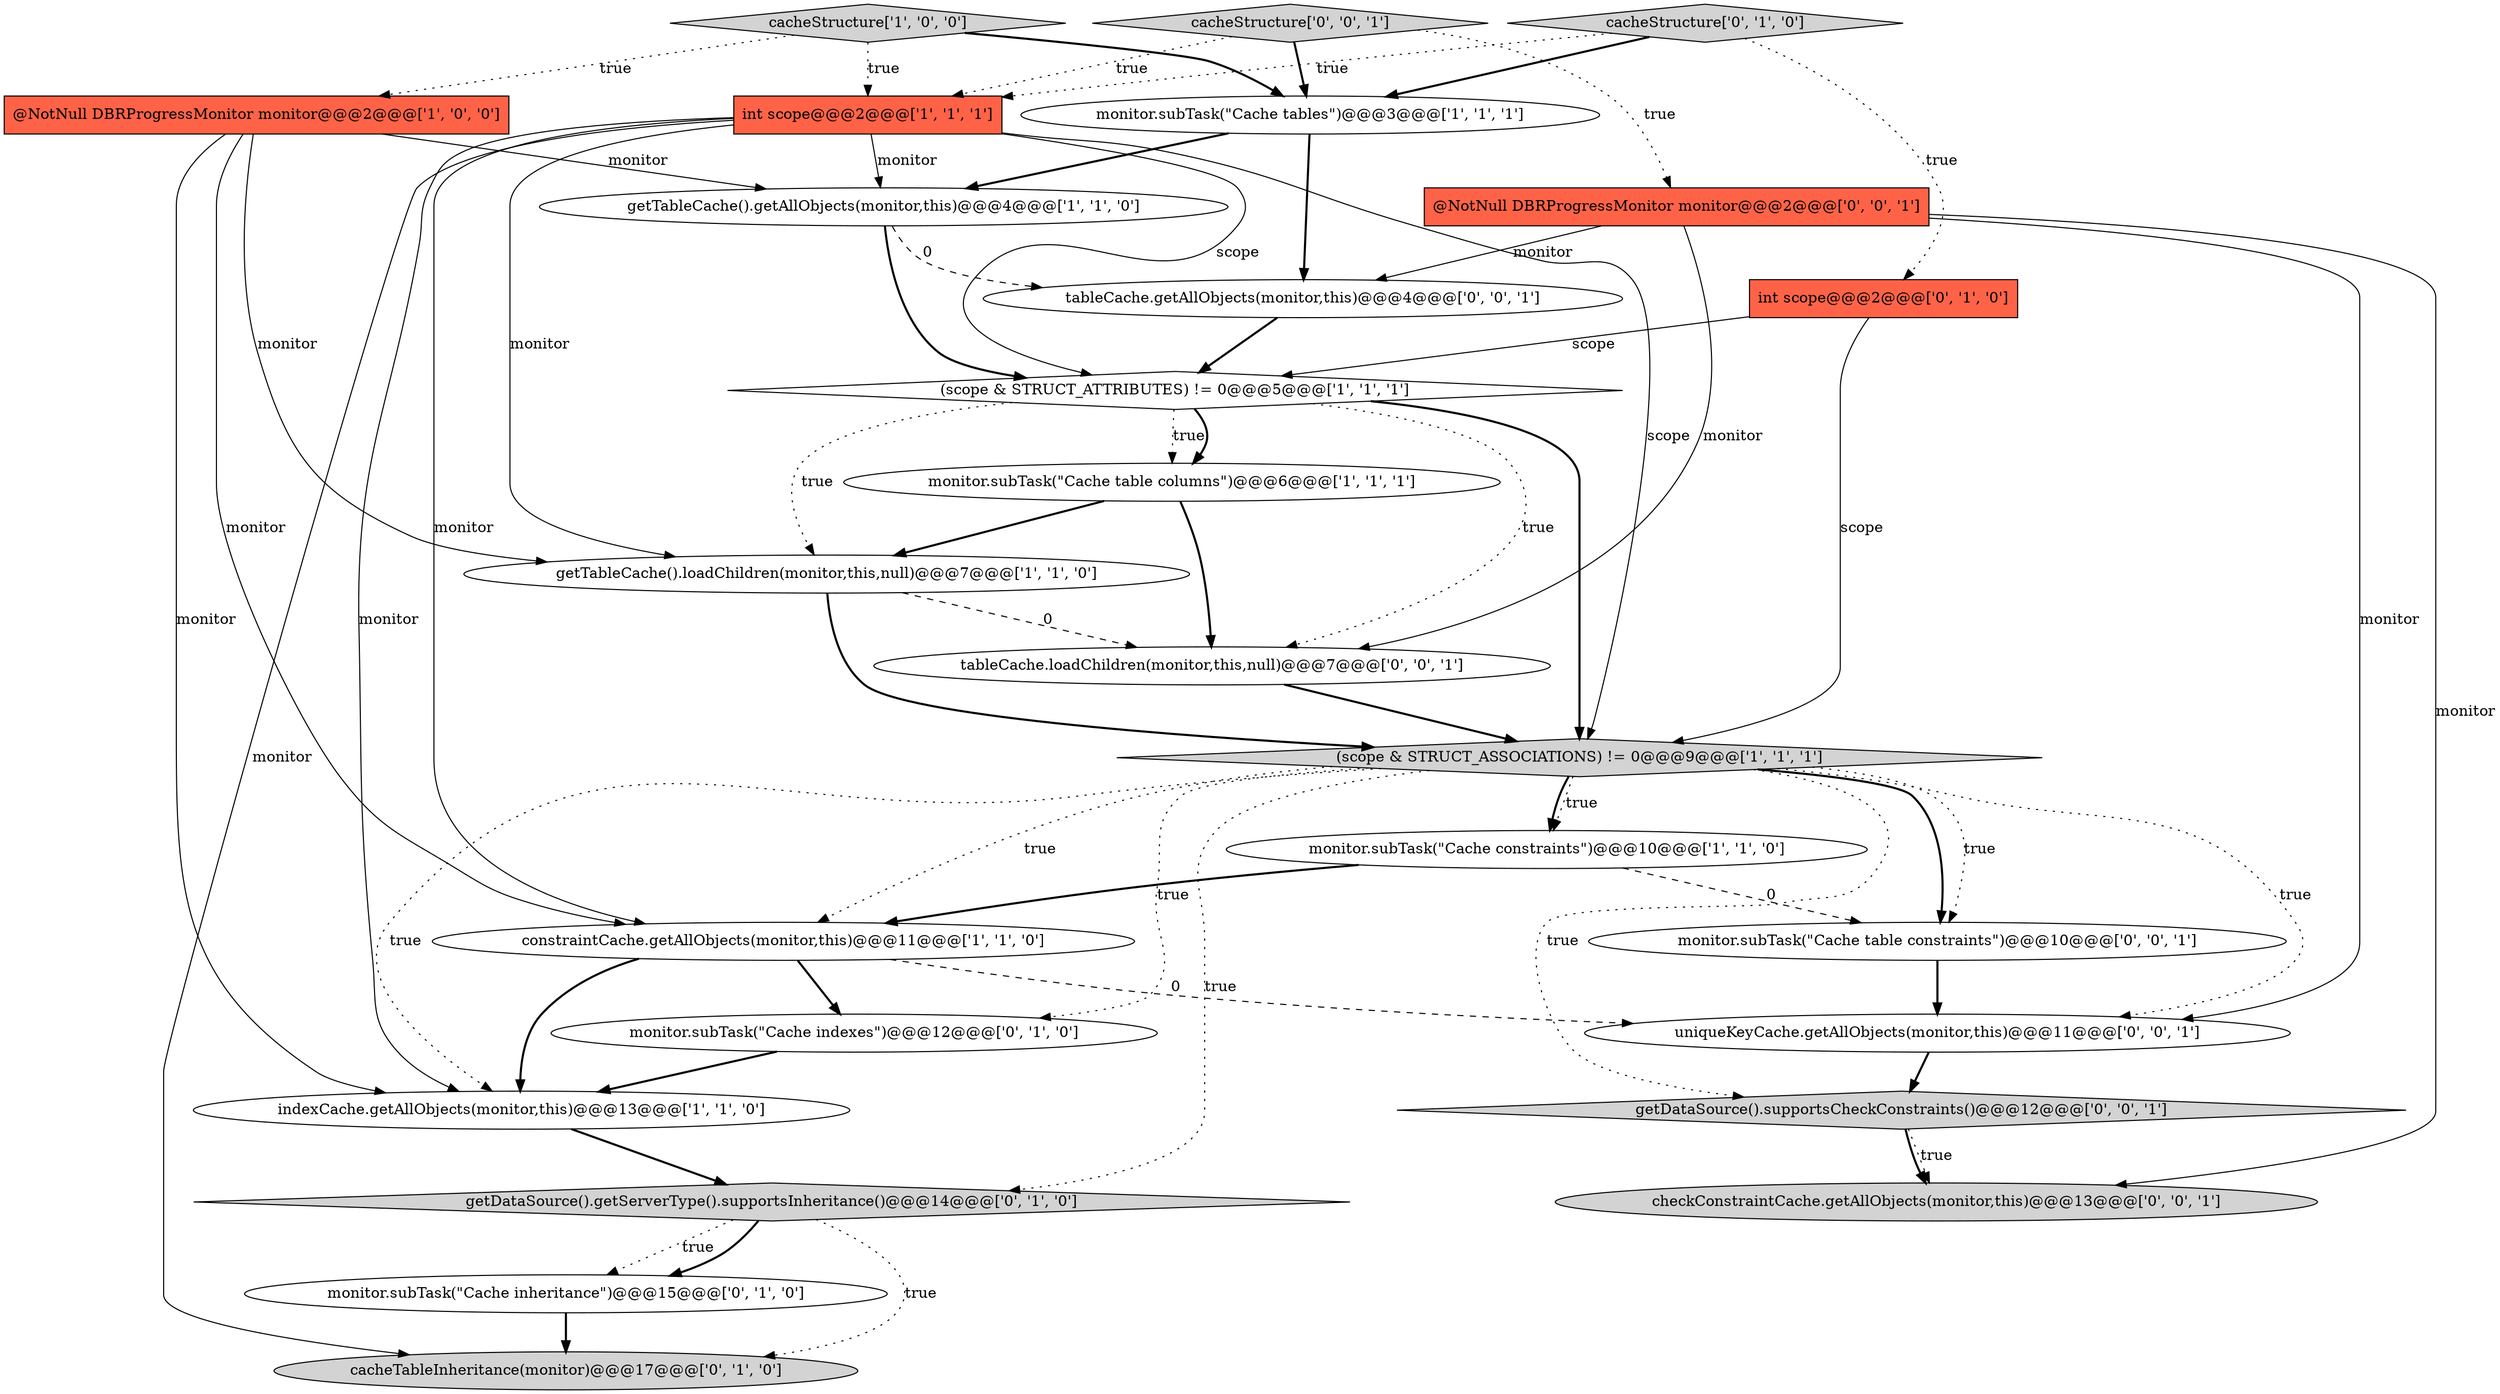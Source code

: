 digraph {
10 [style = filled, label = "monitor.subTask(\"Cache table columns\")@@@6@@@['1', '1', '1']", fillcolor = white, shape = ellipse image = "AAA0AAABBB1BBB"];
23 [style = filled, label = "@NotNull DBRProgressMonitor monitor@@@2@@@['0', '0', '1']", fillcolor = tomato, shape = box image = "AAA0AAABBB3BBB"];
5 [style = filled, label = "(scope & STRUCT_ASSOCIATIONS) != 0@@@9@@@['1', '1', '1']", fillcolor = lightgray, shape = diamond image = "AAA0AAABBB1BBB"];
11 [style = filled, label = "getTableCache().loadChildren(monitor,this,null)@@@7@@@['1', '1', '0']", fillcolor = white, shape = ellipse image = "AAA0AAABBB1BBB"];
25 [style = filled, label = "uniqueKeyCache.getAllObjects(monitor,this)@@@11@@@['0', '0', '1']", fillcolor = white, shape = ellipse image = "AAA0AAABBB3BBB"];
6 [style = filled, label = "monitor.subTask(\"Cache constraints\")@@@10@@@['1', '1', '0']", fillcolor = white, shape = ellipse image = "AAA0AAABBB1BBB"];
17 [style = filled, label = "getDataSource().getServerType().supportsInheritance()@@@14@@@['0', '1', '0']", fillcolor = lightgray, shape = diamond image = "AAA1AAABBB2BBB"];
0 [style = filled, label = "(scope & STRUCT_ATTRIBUTES) != 0@@@5@@@['1', '1', '1']", fillcolor = white, shape = diamond image = "AAA0AAABBB1BBB"];
7 [style = filled, label = "getTableCache().getAllObjects(monitor,this)@@@4@@@['1', '1', '0']", fillcolor = white, shape = ellipse image = "AAA0AAABBB1BBB"];
13 [style = filled, label = "cacheTableInheritance(monitor)@@@17@@@['0', '1', '0']", fillcolor = lightgray, shape = ellipse image = "AAA1AAABBB2BBB"];
15 [style = filled, label = "cacheStructure['0', '1', '0']", fillcolor = lightgray, shape = diamond image = "AAA0AAABBB2BBB"];
3 [style = filled, label = "cacheStructure['1', '0', '0']", fillcolor = lightgray, shape = diamond image = "AAA0AAABBB1BBB"];
12 [style = filled, label = "monitor.subTask(\"Cache indexes\")@@@12@@@['0', '1', '0']", fillcolor = white, shape = ellipse image = "AAA1AAABBB2BBB"];
24 [style = filled, label = "monitor.subTask(\"Cache table constraints\")@@@10@@@['0', '0', '1']", fillcolor = white, shape = ellipse image = "AAA0AAABBB3BBB"];
8 [style = filled, label = "int scope@@@2@@@['1', '1', '1']", fillcolor = tomato, shape = box image = "AAA0AAABBB1BBB"];
18 [style = filled, label = "cacheStructure['0', '0', '1']", fillcolor = lightgray, shape = diamond image = "AAA0AAABBB3BBB"];
20 [style = filled, label = "tableCache.loadChildren(monitor,this,null)@@@7@@@['0', '0', '1']", fillcolor = white, shape = ellipse image = "AAA0AAABBB3BBB"];
16 [style = filled, label = "int scope@@@2@@@['0', '1', '0']", fillcolor = tomato, shape = box image = "AAA0AAABBB2BBB"];
4 [style = filled, label = "monitor.subTask(\"Cache tables\")@@@3@@@['1', '1', '1']", fillcolor = white, shape = ellipse image = "AAA0AAABBB1BBB"];
2 [style = filled, label = "indexCache.getAllObjects(monitor,this)@@@13@@@['1', '1', '0']", fillcolor = white, shape = ellipse image = "AAA0AAABBB1BBB"];
22 [style = filled, label = "tableCache.getAllObjects(monitor,this)@@@4@@@['0', '0', '1']", fillcolor = white, shape = ellipse image = "AAA0AAABBB3BBB"];
1 [style = filled, label = "@NotNull DBRProgressMonitor monitor@@@2@@@['1', '0', '0']", fillcolor = tomato, shape = box image = "AAA0AAABBB1BBB"];
19 [style = filled, label = "checkConstraintCache.getAllObjects(monitor,this)@@@13@@@['0', '0', '1']", fillcolor = lightgray, shape = ellipse image = "AAA0AAABBB3BBB"];
9 [style = filled, label = "constraintCache.getAllObjects(monitor,this)@@@11@@@['1', '1', '0']", fillcolor = white, shape = ellipse image = "AAA0AAABBB1BBB"];
21 [style = filled, label = "getDataSource().supportsCheckConstraints()@@@12@@@['0', '0', '1']", fillcolor = lightgray, shape = diamond image = "AAA0AAABBB3BBB"];
14 [style = filled, label = "monitor.subTask(\"Cache inheritance\")@@@15@@@['0', '1', '0']", fillcolor = white, shape = ellipse image = "AAA1AAABBB2BBB"];
0->10 [style = dotted, label="true"];
10->20 [style = bold, label=""];
5->17 [style = dotted, label="true"];
1->11 [style = solid, label="monitor"];
17->14 [style = dotted, label="true"];
4->7 [style = bold, label=""];
11->20 [style = dashed, label="0"];
18->4 [style = bold, label=""];
1->7 [style = solid, label="monitor"];
3->1 [style = dotted, label="true"];
22->0 [style = bold, label=""];
5->9 [style = dotted, label="true"];
5->21 [style = dotted, label="true"];
12->2 [style = bold, label=""];
20->5 [style = bold, label=""];
8->0 [style = solid, label="scope"];
15->4 [style = bold, label=""];
18->23 [style = dotted, label="true"];
18->8 [style = dotted, label="true"];
9->2 [style = bold, label=""];
23->22 [style = solid, label="monitor"];
14->13 [style = bold, label=""];
3->8 [style = dotted, label="true"];
17->13 [style = dotted, label="true"];
17->14 [style = bold, label=""];
10->11 [style = bold, label=""];
4->22 [style = bold, label=""];
16->5 [style = solid, label="scope"];
5->12 [style = dotted, label="true"];
8->7 [style = solid, label="monitor"];
1->9 [style = solid, label="monitor"];
1->2 [style = solid, label="monitor"];
2->17 [style = bold, label=""];
6->9 [style = bold, label=""];
0->10 [style = bold, label=""];
25->21 [style = bold, label=""];
5->6 [style = dotted, label="true"];
15->8 [style = dotted, label="true"];
21->19 [style = bold, label=""];
9->25 [style = dashed, label="0"];
8->11 [style = solid, label="monitor"];
23->25 [style = solid, label="monitor"];
16->0 [style = solid, label="scope"];
5->24 [style = bold, label=""];
7->22 [style = dashed, label="0"];
7->0 [style = bold, label=""];
5->24 [style = dotted, label="true"];
0->20 [style = dotted, label="true"];
6->24 [style = dashed, label="0"];
0->11 [style = dotted, label="true"];
21->19 [style = dotted, label="true"];
23->19 [style = solid, label="monitor"];
15->16 [style = dotted, label="true"];
24->25 [style = bold, label=""];
5->25 [style = dotted, label="true"];
0->5 [style = bold, label=""];
8->13 [style = solid, label="monitor"];
23->20 [style = solid, label="monitor"];
8->2 [style = solid, label="monitor"];
8->5 [style = solid, label="scope"];
3->4 [style = bold, label=""];
5->2 [style = dotted, label="true"];
5->6 [style = bold, label=""];
11->5 [style = bold, label=""];
9->12 [style = bold, label=""];
8->9 [style = solid, label="monitor"];
}
